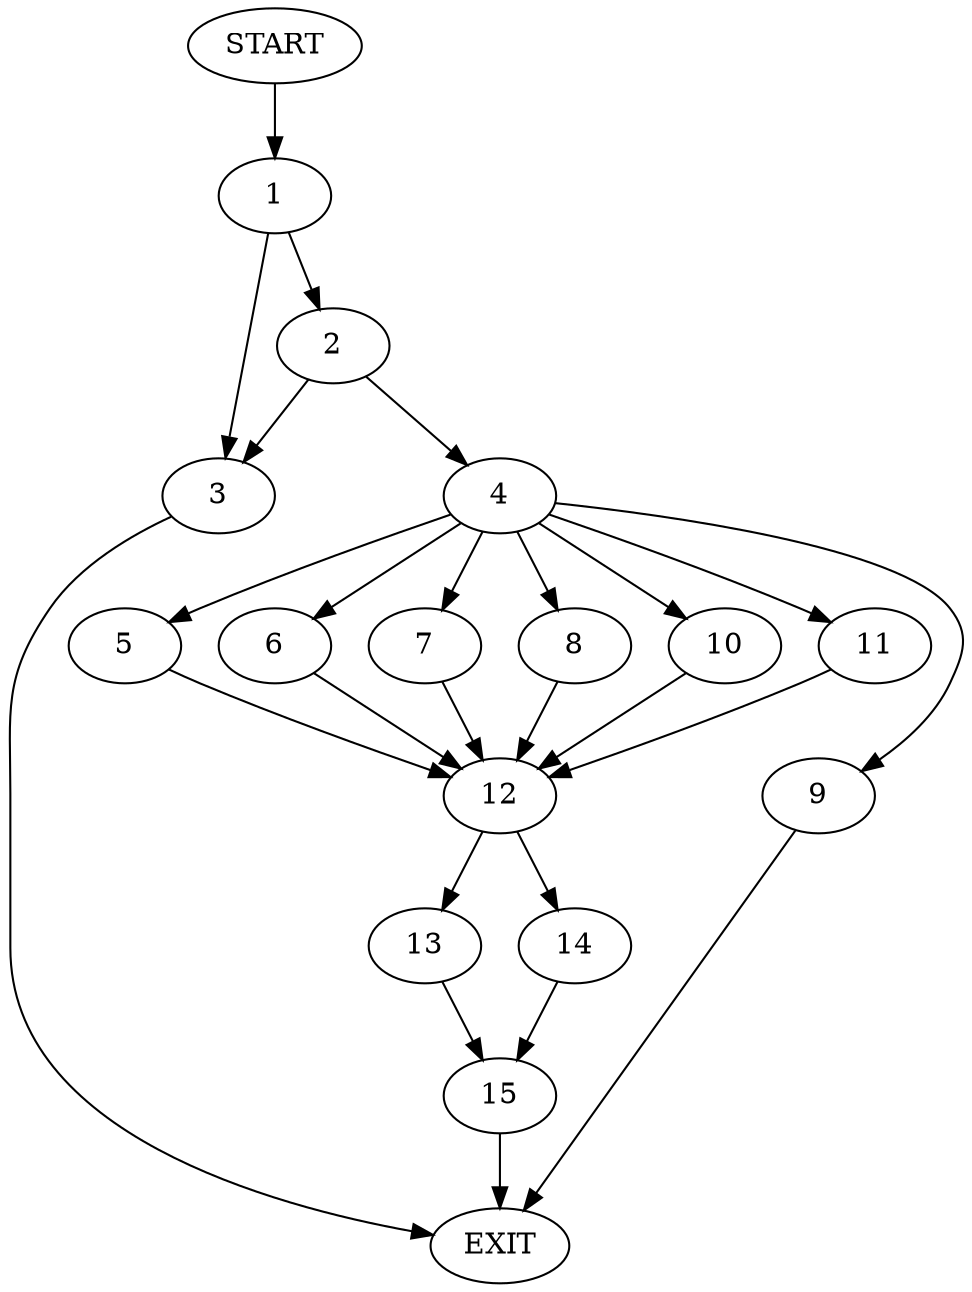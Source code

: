 digraph {
0 [label="START"]
16 [label="EXIT"]
0 -> 1
1 -> 2
1 -> 3
2 -> 4
2 -> 3
3 -> 16
4 -> 5
4 -> 6
4 -> 7
4 -> 8
4 -> 9
4 -> 10
4 -> 11
9 -> 16
8 -> 12
5 -> 12
11 -> 12
10 -> 12
7 -> 12
6 -> 12
12 -> 13
12 -> 14
14 -> 15
13 -> 15
15 -> 16
}
